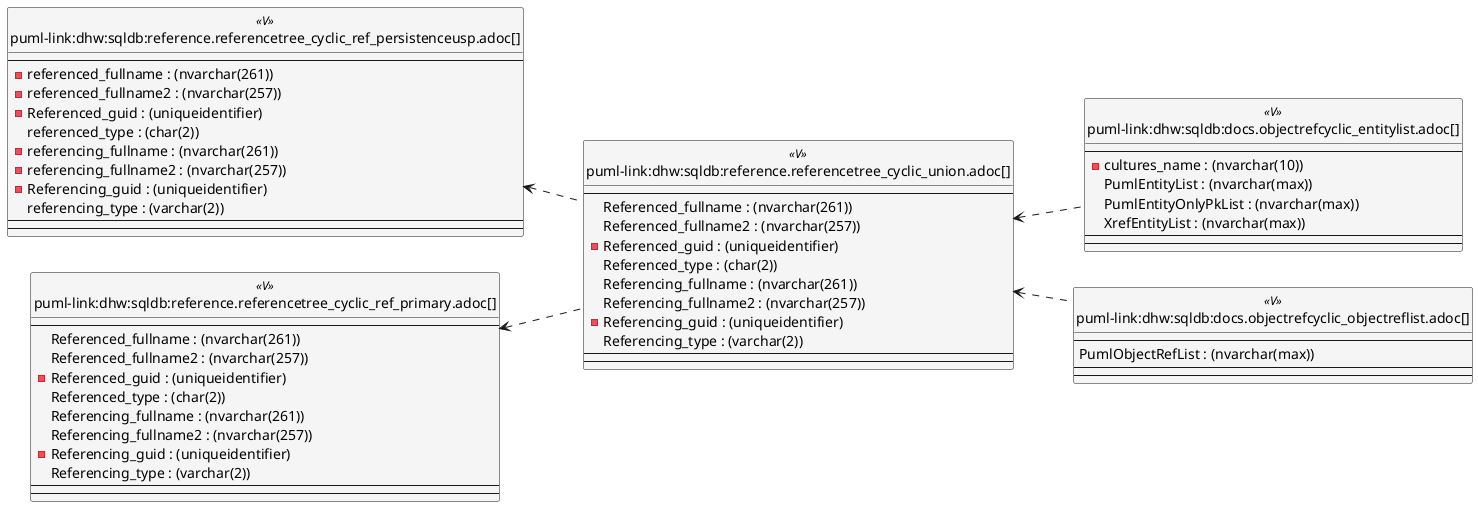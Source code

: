 @startuml
left to right direction
'top to bottom direction
hide circle
'avoide "." issues:
set namespaceSeparator none


skinparam class {
  BackgroundColor White
  BackgroundColor<<FN>> Yellow
  BackgroundColor<<FS>> Yellow
  BackgroundColor<<FT>> LightGray
  BackgroundColor<<IF>> Yellow
  BackgroundColor<<IS>> Yellow
  BackgroundColor<<P>> Aqua
  BackgroundColor<<PC>> Aqua
  BackgroundColor<<SN>> Yellow
  BackgroundColor<<SO>> SlateBlue
  BackgroundColor<<TF>> LightGray
  BackgroundColor<<TR>> Tomato
  BackgroundColor<<U>> White
  BackgroundColor<<V>> WhiteSmoke
  BackgroundColor<<X>> Aqua
  BackgroundColor<<external>> AliceBlue
}


entity "puml-link:dhw:sqldb:docs.objectrefcyclic_entitylist.adoc[]" as docs.ObjectRefCyclic_EntityList << V >> {
  --
  - cultures_name : (nvarchar(10))
  PumlEntityList : (nvarchar(max))
  PumlEntityOnlyPkList : (nvarchar(max))
  XrefEntityList : (nvarchar(max))
  --
  --
}

entity "puml-link:dhw:sqldb:docs.objectrefcyclic_objectreflist.adoc[]" as docs.ObjectRefCyclic_ObjectRefList << V >> {
  --
  PumlObjectRefList : (nvarchar(max))
  --
  --
}

entity "puml-link:dhw:sqldb:reference.referencetree_cyclic_ref_persistenceusp.adoc[]" as reference.ReferenceTree_cyclic_ref_PersistenceUsp << V >> {
  --
  - referenced_fullname : (nvarchar(261))
  - referenced_fullname2 : (nvarchar(257))
  - Referenced_guid : (uniqueidentifier)
  referenced_type : (char(2))
  - referencing_fullname : (nvarchar(261))
  - referencing_fullname2 : (nvarchar(257))
  - Referencing_guid : (uniqueidentifier)
  referencing_type : (varchar(2))
  --
  --
}

entity "puml-link:dhw:sqldb:reference.referencetree_cyclic_ref_primary.adoc[]" as reference.ReferenceTree_cyclic_ref_primary << V >> {
  --
  Referenced_fullname : (nvarchar(261))
  Referenced_fullname2 : (nvarchar(257))
  - Referenced_guid : (uniqueidentifier)
  Referenced_type : (char(2))
  Referencing_fullname : (nvarchar(261))
  Referencing_fullname2 : (nvarchar(257))
  - Referencing_guid : (uniqueidentifier)
  Referencing_type : (varchar(2))
  --
  --
}

entity "puml-link:dhw:sqldb:reference.referencetree_cyclic_union.adoc[]" as reference.ReferenceTree_cyclic_union << V >> {
  --
  Referenced_fullname : (nvarchar(261))
  Referenced_fullname2 : (nvarchar(257))
  - Referenced_guid : (uniqueidentifier)
  Referenced_type : (char(2))
  Referencing_fullname : (nvarchar(261))
  Referencing_fullname2 : (nvarchar(257))
  - Referencing_guid : (uniqueidentifier)
  Referencing_type : (varchar(2))
  --
  --
}

reference.ReferenceTree_cyclic_ref_PersistenceUsp <.. reference.ReferenceTree_cyclic_union
reference.ReferenceTree_cyclic_ref_primary <.. reference.ReferenceTree_cyclic_union
reference.ReferenceTree_cyclic_union <.. docs.ObjectRefCyclic_EntityList
reference.ReferenceTree_cyclic_union <.. docs.ObjectRefCyclic_ObjectRefList

@enduml

